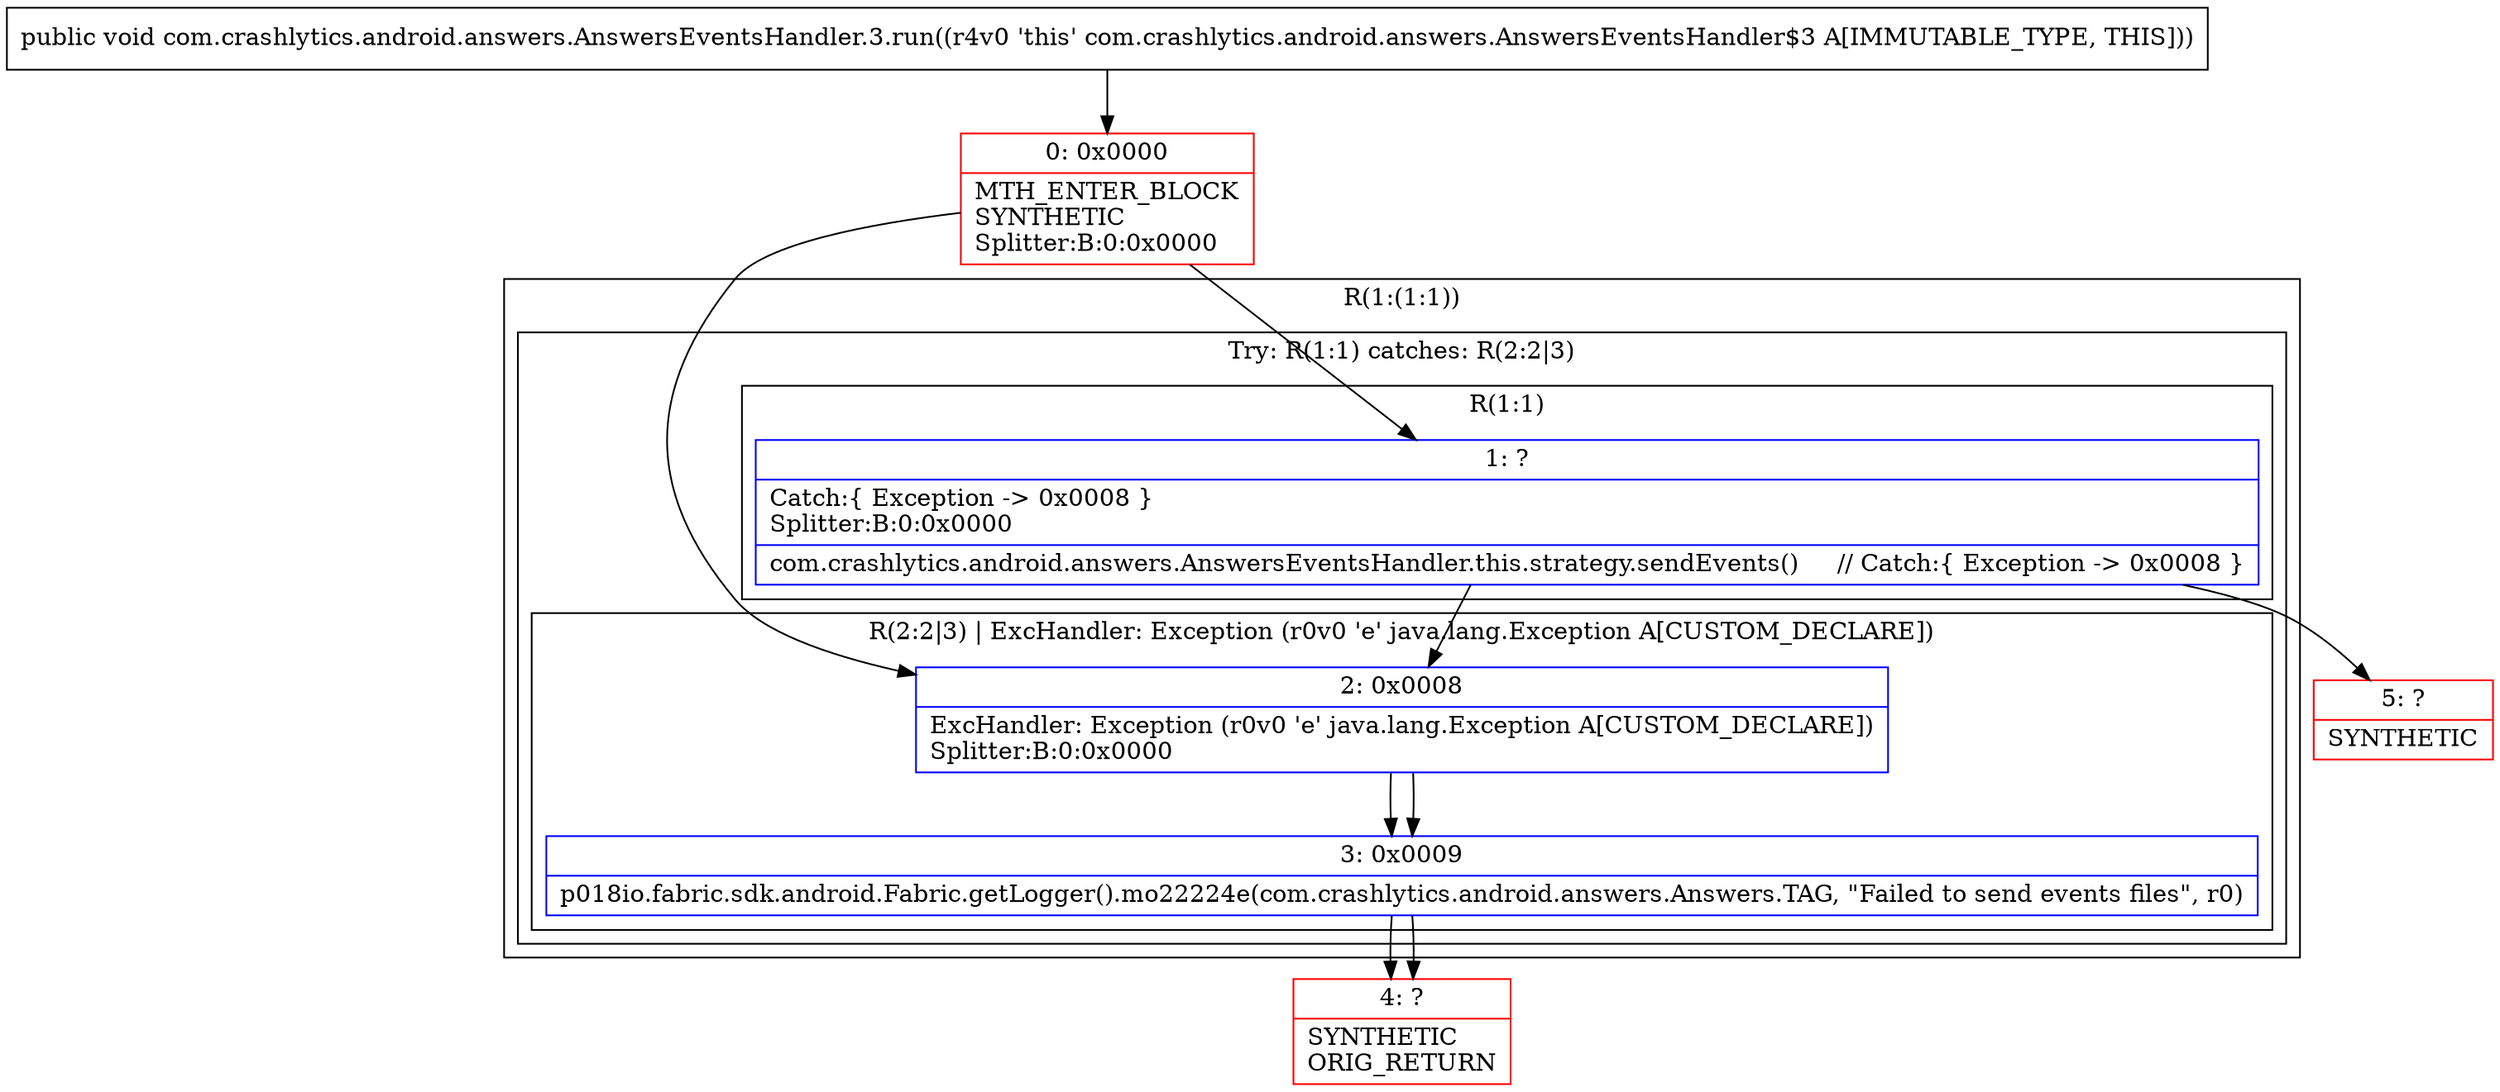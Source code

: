 digraph "CFG forcom.crashlytics.android.answers.AnswersEventsHandler.3.run()V" {
subgraph cluster_Region_344005001 {
label = "R(1:(1:1))";
node [shape=record,color=blue];
subgraph cluster_TryCatchRegion_2138846441 {
label = "Try: R(1:1) catches: R(2:2|3)";
node [shape=record,color=blue];
subgraph cluster_Region_1424943401 {
label = "R(1:1)";
node [shape=record,color=blue];
Node_1 [shape=record,label="{1\:\ ?|Catch:\{ Exception \-\> 0x0008 \}\lSplitter:B:0:0x0000\l|com.crashlytics.android.answers.AnswersEventsHandler.this.strategy.sendEvents()     \/\/ Catch:\{ Exception \-\> 0x0008 \}\l}"];
}
subgraph cluster_Region_676203997 {
label = "R(2:2|3) | ExcHandler: Exception (r0v0 'e' java.lang.Exception A[CUSTOM_DECLARE])\l";
node [shape=record,color=blue];
Node_2 [shape=record,label="{2\:\ 0x0008|ExcHandler: Exception (r0v0 'e' java.lang.Exception A[CUSTOM_DECLARE])\lSplitter:B:0:0x0000\l}"];
Node_3 [shape=record,label="{3\:\ 0x0009|p018io.fabric.sdk.android.Fabric.getLogger().mo22224e(com.crashlytics.android.answers.Answers.TAG, \"Failed to send events files\", r0)\l}"];
}
}
}
subgraph cluster_Region_676203997 {
label = "R(2:2|3) | ExcHandler: Exception (r0v0 'e' java.lang.Exception A[CUSTOM_DECLARE])\l";
node [shape=record,color=blue];
Node_2 [shape=record,label="{2\:\ 0x0008|ExcHandler: Exception (r0v0 'e' java.lang.Exception A[CUSTOM_DECLARE])\lSplitter:B:0:0x0000\l}"];
Node_3 [shape=record,label="{3\:\ 0x0009|p018io.fabric.sdk.android.Fabric.getLogger().mo22224e(com.crashlytics.android.answers.Answers.TAG, \"Failed to send events files\", r0)\l}"];
}
Node_0 [shape=record,color=red,label="{0\:\ 0x0000|MTH_ENTER_BLOCK\lSYNTHETIC\lSplitter:B:0:0x0000\l}"];
Node_4 [shape=record,color=red,label="{4\:\ ?|SYNTHETIC\lORIG_RETURN\l}"];
Node_5 [shape=record,color=red,label="{5\:\ ?|SYNTHETIC\l}"];
MethodNode[shape=record,label="{public void com.crashlytics.android.answers.AnswersEventsHandler.3.run((r4v0 'this' com.crashlytics.android.answers.AnswersEventsHandler$3 A[IMMUTABLE_TYPE, THIS])) }"];
MethodNode -> Node_0;
Node_1 -> Node_2;
Node_1 -> Node_5;
Node_2 -> Node_3;
Node_3 -> Node_4;
Node_2 -> Node_3;
Node_3 -> Node_4;
Node_0 -> Node_1;
Node_0 -> Node_2;
}

